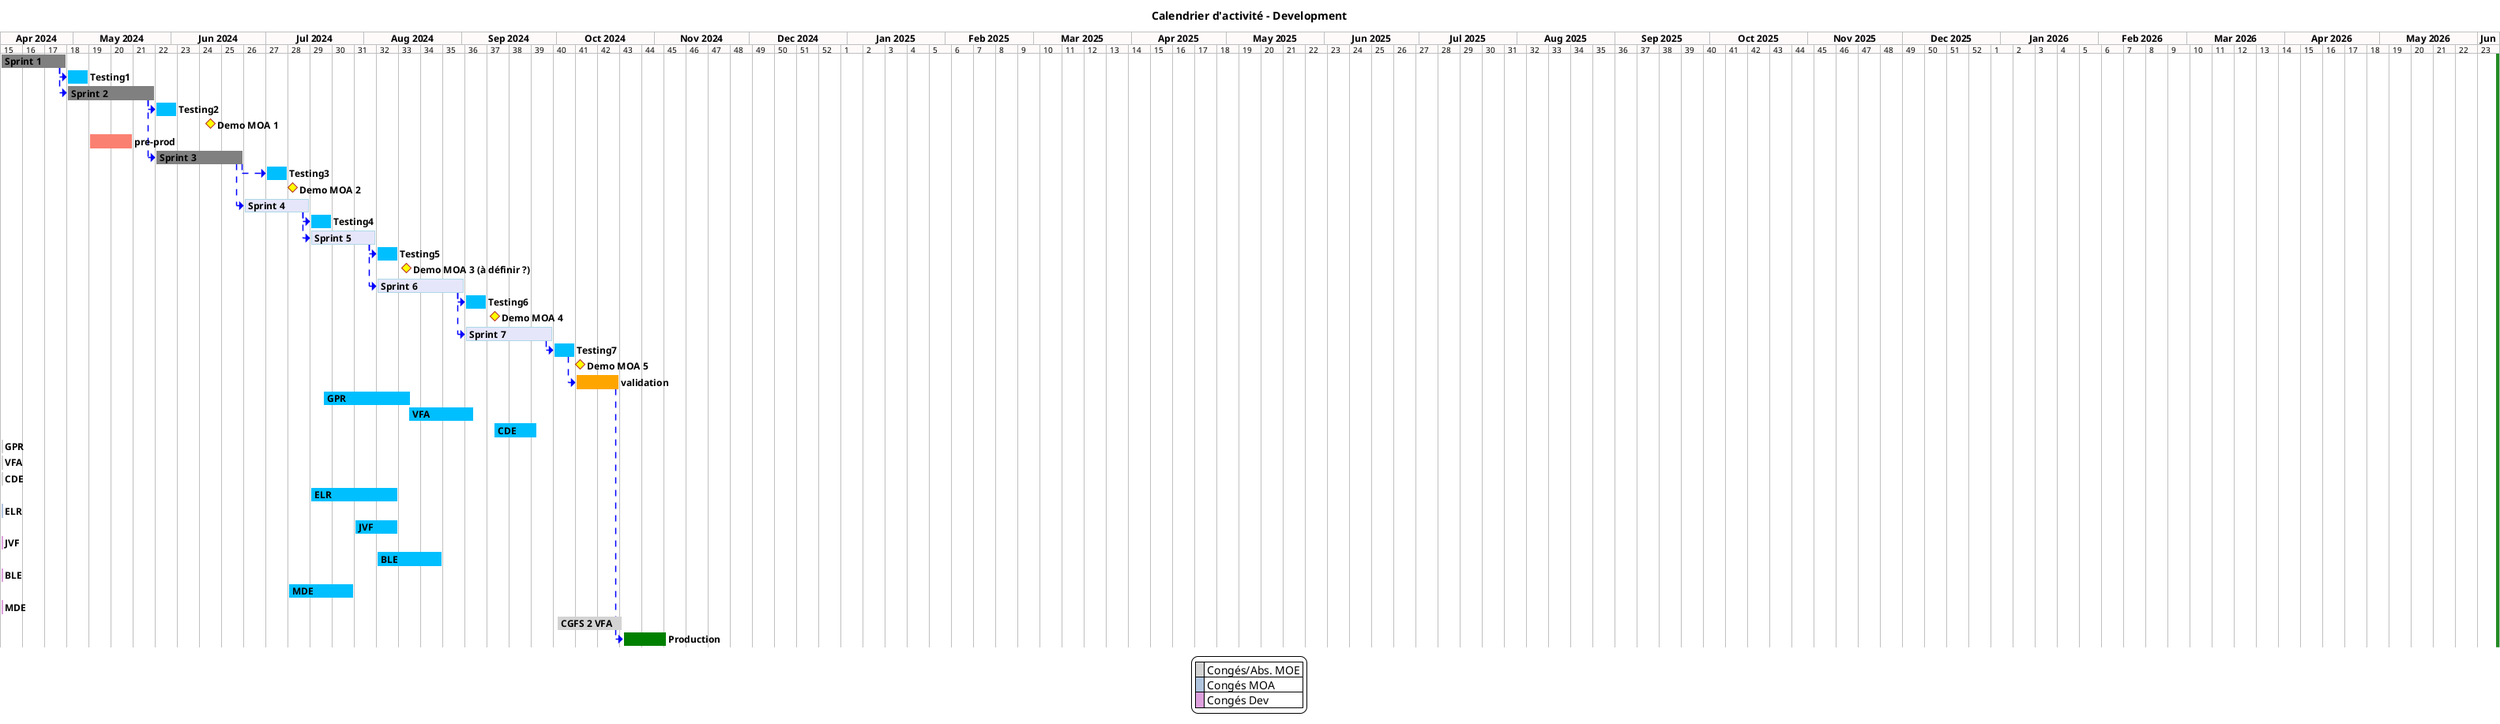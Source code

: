 @startgantt
hide footbox

<style>
ganttDiagram {
    unstartedTask {
        FontName Helvetica
        FontColor Black
        FontSize 12
        FontStyle bold
        BackGroundColor DeepSkyBlue
        LineColor DeepSkyBlue
    }
    task {
        FontName Helvetica
        FontColor Black
        FontSize 12
        FontStyle bold
        BackGroundColor DeepSkyBlue
        LineColor DeepSkyBlue
    }
    milestone {
        FontColor black
        FontSize 12
        FontStyle bold
        BackGroundColor yellow
        LineColor FireBrick
    }
    note {
        FontColor DarkGreen
        FontSize 10
        LineColor OrangeRed
    }
    arrow {
        FontName Helvetica
        FontColor red
        FontSize 18
        FontStyle bold
        BackGroundColor GreenYellow
        LineColor blue
        LineStyle 8.0;13.0
        LineThickness 3.0
    }
    separator {
        BackgroundColor OliveDrab
        LineStyle 8.0;3.0
        LineColor Gray
        LineThickness 1.0
        FontSize 16
        FontStyle bold
        FontColor White
        Margin 5
        Padding 6
    }
    timeline {
        BackgroundColor Snow
    }
    closed {
        BackgroundColor pink
        FontColor red
    }
}
</style>

printscale weekly
projectscale weekly

title Calendrier d'activité - Development

today is colored in forestGreen

Project starts the 2024/04/08

[Sprint 1] as [TASK1] requires 3 weeks
[TASK1] is colored in grey

[Testing1] requires 1 week
[TASK1]->[Testing1]


[Sprint 2] as [TASK2] requires 4 weeks
[TASK2] is colored in Grey
[TASK1]->[TASK2]
[Testing2] requires 1 week
[TASK2]->[Testing2]
[Demo MOA 1] happens 11 day after [Testing2]'s end

[pre-prod] as [PREPROD] requires 2 week and starts the 6th of May 2024
[PREPROD] is colored in salmon

[Sprint 3] as [TASK3] requires 4 weeks
[TASK3] is colored in grey
[TASK2]->[TASK3]
[Testing3] requires 1 week and starts the 1th of July 2024
[TASK3]->[Testing3]
[Demo MOA 2] happens 9th of July 2024

[Sprint 4] as [TASK4] requires 3 weeks
[TASK4] is colored in Lavender/LightBlue
[TASK3]->[TASK4]
[Testing4] requires 1 week
[TASK4]->[Testing4]


[Sprint 5] as [TASK5] requires 3 weeks
[TASK5] is colored in Lavender/LightBlue
[TASK4]->[TASK5]
[Testing5] requires 1 week and starts the 5th of August 2024
[TASK5]->[Testing5]
[Demo MOA 3 (à définir ?)] happens 3 day after [Testing5]'s end

[Sprint 6] as [TASK6] requires 4 weeks and starts the 5th of August 2024
[TASK6] is colored in Lavender/LightBlue
[TASK5]->[TASK6]
[Testing6] requires 1 week
[TASK6]->[Testing6]
[Demo MOA 4] happens 3 day after [Testing6]'s end

[Sprint 7] as [TASK7] requires 4 weeks and starts the 2th of September 2024
[TASK7] is colored in Lavender/LightBlue
[TASK6]->[TASK7]
[TASK7]->[Testing7]
[Testing7] requires 1 week and starts the 22th of September 2024
[Demo MOA 5] happens 2 day after [Testing7]'s end

[validation] as [VAL] requires 2 week and starts the 1th of October 2024
[VAL] is colored in orange
[Testing7]->[VAL]

[GPR] as [CONG_GPR] requires 4 week and starts the 19th of July 2024
[VFA] as [CONG_VFA] requires 3 week and starts the 15th of August 2024
[CDE] as [CONG_CDE] requires 2 week and starts the 11 of september 2024
[GPR] is colored in lightgrey
[VFA] is colored in lightgrey
[CDE] is colored in lightgrey

[ELR] as [CONG_ELR] requires 4 week and starts the 15 of July 2024
[ELR] is colored in lightsteelblue

[JVF] as [CONG_JVF] requires 2 week and starts the 29th of July 2024
[JVF] is colored in plum

[BLE] as [CONG_BLE] requires 3 week and starts the 5th of August 2024
[BLE] is colored in plum

[MDE] as [CONG_MDE] requires 3 week and starts the 8th of July 2024
[MDE] is colored in plum

[CGFS 2 VFA] as [EMB] requires 3 week and starts the 31th of September 2024
[EMB] is colored in lightgrey


[Production] as [PROD] requires 2 week and starts the 22th of October 2024
[PROD] is colored in green
[VAL]->[PROD]

skinparam legendBackgroundColor with

legend
  |<#lightgrey>  | Congés/Abs. MOE |
  |<#lightsteelblue>  | Congés MOA |
  |<#plum>   | Congés Dev |
end legend

@endgantt
